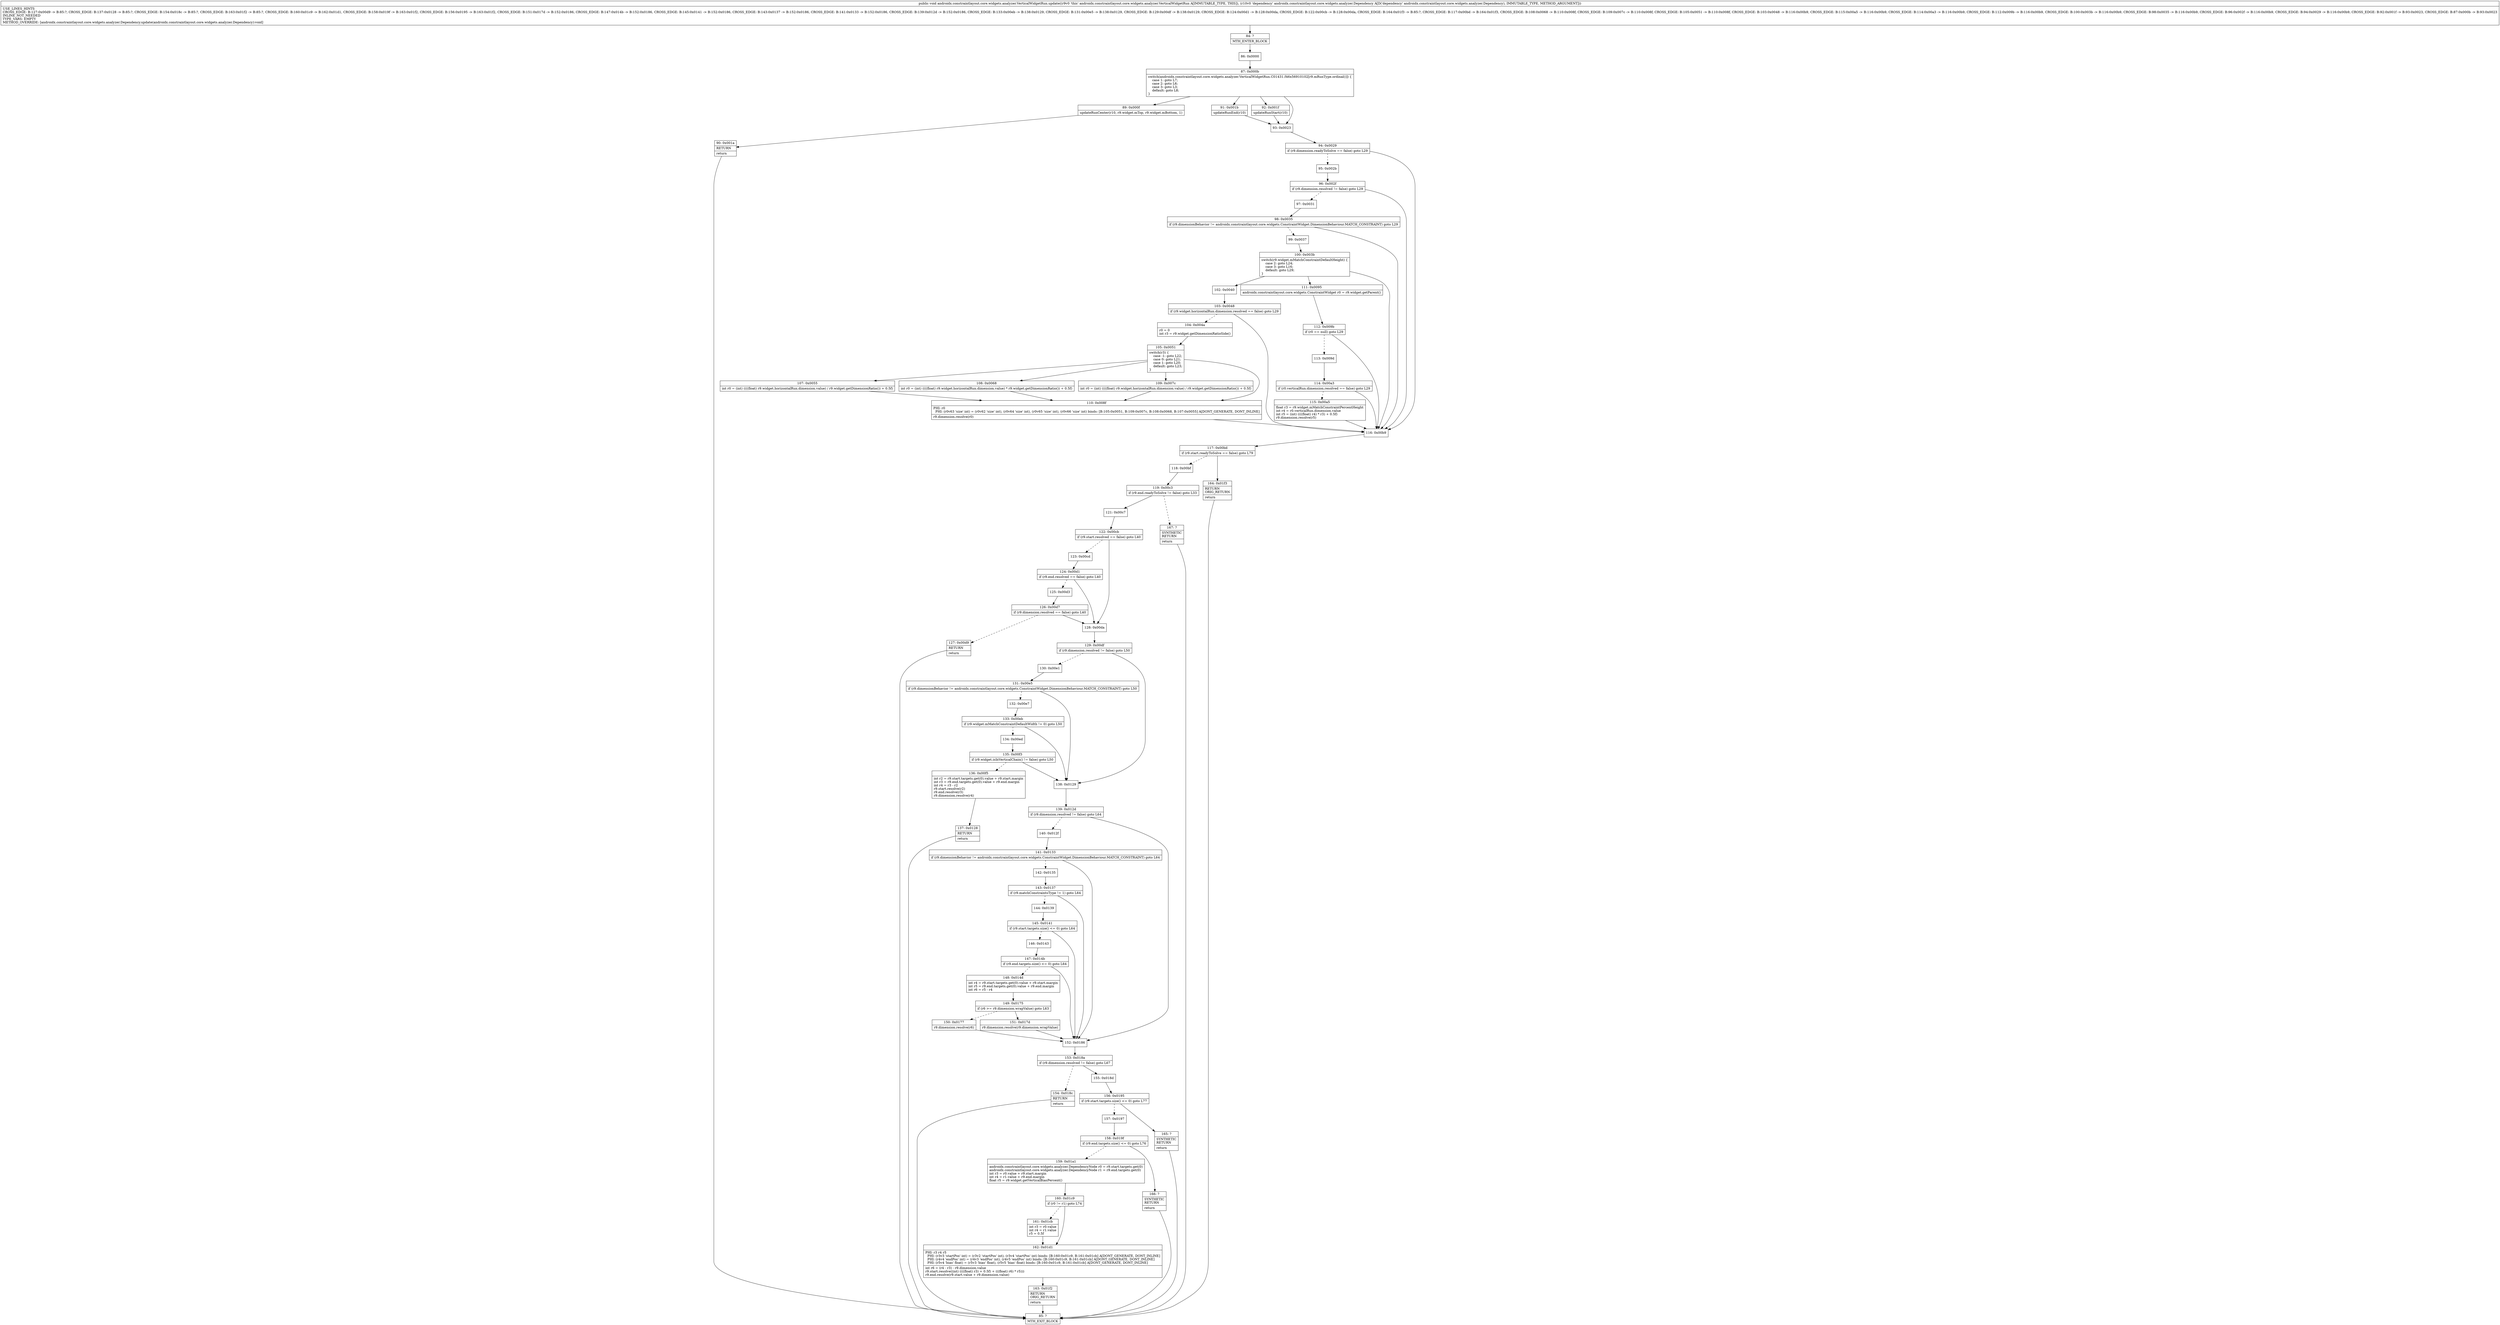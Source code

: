 digraph "CFG forandroidx.constraintlayout.core.widgets.analyzer.VerticalWidgetRun.update(Landroidx\/constraintlayout\/core\/widgets\/analyzer\/Dependency;)V" {
Node_84 [shape=record,label="{84\:\ ?|MTH_ENTER_BLOCK\l}"];
Node_86 [shape=record,label="{86\:\ 0x0000}"];
Node_87 [shape=record,label="{87\:\ 0x000b|switch(androidx.constraintlayout.core.widgets.analyzer.VerticalWidgetRun.C01431.f46x56910102[r9.mRunType.ordinal()]) \{\l    case 1: goto L7;\l    case 2: goto L6;\l    case 3: goto L3;\l    default: goto L8;\l\}\l}"];
Node_89 [shape=record,label="{89\:\ 0x000f|updateRunCenter(r10, r9.widget.mTop, r9.widget.mBottom, 1)\l}"];
Node_90 [shape=record,label="{90\:\ 0x001a|RETURN\l|return\l}"];
Node_85 [shape=record,label="{85\:\ ?|MTH_EXIT_BLOCK\l}"];
Node_91 [shape=record,label="{91\:\ 0x001b|updateRunEnd(r10)\l}"];
Node_92 [shape=record,label="{92\:\ 0x001f|updateRunStart(r10)\l}"];
Node_93 [shape=record,label="{93\:\ 0x0023}"];
Node_94 [shape=record,label="{94\:\ 0x0029|if (r9.dimension.readyToSolve == false) goto L29\l}"];
Node_95 [shape=record,label="{95\:\ 0x002b}"];
Node_96 [shape=record,label="{96\:\ 0x002f|if (r9.dimension.resolved != false) goto L29\l}"];
Node_97 [shape=record,label="{97\:\ 0x0031}"];
Node_98 [shape=record,label="{98\:\ 0x0035|if (r9.dimensionBehavior != androidx.constraintlayout.core.widgets.ConstraintWidget.DimensionBehaviour.MATCH_CONSTRAINT) goto L29\l}"];
Node_99 [shape=record,label="{99\:\ 0x0037}"];
Node_100 [shape=record,label="{100\:\ 0x003b|switch(r9.widget.mMatchConstraintDefaultHeight) \{\l    case 2: goto L24;\l    case 3: goto L16;\l    default: goto L29;\l\}\l}"];
Node_102 [shape=record,label="{102\:\ 0x0040}"];
Node_103 [shape=record,label="{103\:\ 0x0048|if (r9.widget.horizontalRun.dimension.resolved == false) goto L29\l}"];
Node_104 [shape=record,label="{104\:\ 0x004a|r0 = 0\lint r3 = r9.widget.getDimensionRatioSide()\l}"];
Node_105 [shape=record,label="{105\:\ 0x0051|switch(r3) \{\l    case \-1: goto L22;\l    case 0: goto L21;\l    case 1: goto L20;\l    default: goto L23;\l\}\l}"];
Node_107 [shape=record,label="{107\:\ 0x0055|int r0 = (int) ((((float) r9.widget.horizontalRun.dimension.value) \/ r9.widget.getDimensionRatio()) + 0.5f)\l}"];
Node_108 [shape=record,label="{108\:\ 0x0068|int r0 = (int) ((((float) r9.widget.horizontalRun.dimension.value) * r9.widget.getDimensionRatio()) + 0.5f)\l}"];
Node_109 [shape=record,label="{109\:\ 0x007c|int r0 = (int) ((((float) r9.widget.horizontalRun.dimension.value) \/ r9.widget.getDimensionRatio()) + 0.5f)\l}"];
Node_110 [shape=record,label="{110\:\ 0x008f|PHI: r0 \l  PHI: (r0v63 'size' int) = (r0v62 'size' int), (r0v64 'size' int), (r0v65 'size' int), (r0v66 'size' int) binds: [B:105:0x0051, B:109:0x007c, B:108:0x0068, B:107:0x0055] A[DONT_GENERATE, DONT_INLINE]\l|r9.dimension.resolve(r0)\l}"];
Node_111 [shape=record,label="{111\:\ 0x0095|androidx.constraintlayout.core.widgets.ConstraintWidget r0 = r9.widget.getParent()\l}"];
Node_112 [shape=record,label="{112\:\ 0x009b|if (r0 == null) goto L29\l}"];
Node_113 [shape=record,label="{113\:\ 0x009d}"];
Node_114 [shape=record,label="{114\:\ 0x00a3|if (r0.verticalRun.dimension.resolved == false) goto L29\l}"];
Node_115 [shape=record,label="{115\:\ 0x00a5|float r3 = r9.widget.mMatchConstraintPercentHeight\lint r4 = r0.verticalRun.dimension.value\lint r5 = (int) ((((float) r4) * r3) + 0.5f)\lr9.dimension.resolve(r5)\l}"];
Node_116 [shape=record,label="{116\:\ 0x00b9}"];
Node_117 [shape=record,label="{117\:\ 0x00bd|if (r9.start.readyToSolve == false) goto L79\l}"];
Node_118 [shape=record,label="{118\:\ 0x00bf}"];
Node_119 [shape=record,label="{119\:\ 0x00c3|if (r9.end.readyToSolve != false) goto L33\l}"];
Node_121 [shape=record,label="{121\:\ 0x00c7}"];
Node_122 [shape=record,label="{122\:\ 0x00cb|if (r9.start.resolved == false) goto L40\l}"];
Node_123 [shape=record,label="{123\:\ 0x00cd}"];
Node_124 [shape=record,label="{124\:\ 0x00d1|if (r9.end.resolved == false) goto L40\l}"];
Node_125 [shape=record,label="{125\:\ 0x00d3}"];
Node_126 [shape=record,label="{126\:\ 0x00d7|if (r9.dimension.resolved == false) goto L40\l}"];
Node_127 [shape=record,label="{127\:\ 0x00d9|RETURN\l|return\l}"];
Node_128 [shape=record,label="{128\:\ 0x00da}"];
Node_129 [shape=record,label="{129\:\ 0x00df|if (r9.dimension.resolved != false) goto L50\l}"];
Node_130 [shape=record,label="{130\:\ 0x00e1}"];
Node_131 [shape=record,label="{131\:\ 0x00e5|if (r9.dimensionBehavior != androidx.constraintlayout.core.widgets.ConstraintWidget.DimensionBehaviour.MATCH_CONSTRAINT) goto L50\l}"];
Node_132 [shape=record,label="{132\:\ 0x00e7}"];
Node_133 [shape=record,label="{133\:\ 0x00eb|if (r9.widget.mMatchConstraintDefaultWidth != 0) goto L50\l}"];
Node_134 [shape=record,label="{134\:\ 0x00ed}"];
Node_135 [shape=record,label="{135\:\ 0x00f3|if (r9.widget.isInVerticalChain() != false) goto L50\l}"];
Node_136 [shape=record,label="{136\:\ 0x00f5|int r2 = r9.start.targets.get(0).value + r9.start.margin\lint r3 = r9.end.targets.get(0).value + r9.end.margin\lint r4 = r3 \- r2\lr9.start.resolve(r2)\lr9.end.resolve(r3)\lr9.dimension.resolve(r4)\l}"];
Node_137 [shape=record,label="{137\:\ 0x0128|RETURN\l|return\l}"];
Node_138 [shape=record,label="{138\:\ 0x0129}"];
Node_139 [shape=record,label="{139\:\ 0x012d|if (r9.dimension.resolved != false) goto L64\l}"];
Node_140 [shape=record,label="{140\:\ 0x012f}"];
Node_141 [shape=record,label="{141\:\ 0x0133|if (r9.dimensionBehavior != androidx.constraintlayout.core.widgets.ConstraintWidget.DimensionBehaviour.MATCH_CONSTRAINT) goto L64\l}"];
Node_142 [shape=record,label="{142\:\ 0x0135}"];
Node_143 [shape=record,label="{143\:\ 0x0137|if (r9.matchConstraintsType != 1) goto L64\l}"];
Node_144 [shape=record,label="{144\:\ 0x0139}"];
Node_145 [shape=record,label="{145\:\ 0x0141|if (r9.start.targets.size() \<= 0) goto L64\l}"];
Node_146 [shape=record,label="{146\:\ 0x0143}"];
Node_147 [shape=record,label="{147\:\ 0x014b|if (r9.end.targets.size() \<= 0) goto L64\l}"];
Node_148 [shape=record,label="{148\:\ 0x014d|int r4 = r9.start.targets.get(0).value + r9.start.margin\lint r5 = r9.end.targets.get(0).value + r9.end.margin\lint r6 = r5 \- r4\l}"];
Node_149 [shape=record,label="{149\:\ 0x0175|if (r6 \>= r9.dimension.wrapValue) goto L63\l}"];
Node_150 [shape=record,label="{150\:\ 0x0177|r9.dimension.resolve(r6)\l}"];
Node_151 [shape=record,label="{151\:\ 0x017d|r9.dimension.resolve(r9.dimension.wrapValue)\l}"];
Node_152 [shape=record,label="{152\:\ 0x0186}"];
Node_153 [shape=record,label="{153\:\ 0x018a|if (r9.dimension.resolved != false) goto L67\l}"];
Node_154 [shape=record,label="{154\:\ 0x018c|RETURN\l|return\l}"];
Node_155 [shape=record,label="{155\:\ 0x018d}"];
Node_156 [shape=record,label="{156\:\ 0x0195|if (r9.start.targets.size() \<= 0) goto L77\l}"];
Node_157 [shape=record,label="{157\:\ 0x0197}"];
Node_158 [shape=record,label="{158\:\ 0x019f|if (r9.end.targets.size() \<= 0) goto L76\l}"];
Node_159 [shape=record,label="{159\:\ 0x01a1|androidx.constraintlayout.core.widgets.analyzer.DependencyNode r0 = r9.start.targets.get(0)\landroidx.constraintlayout.core.widgets.analyzer.DependencyNode r1 = r9.end.targets.get(0)\lint r3 = r0.value + r9.start.margin\lint r4 = r1.value + r9.end.margin\lfloat r5 = r9.widget.getVerticalBiasPercent()\l}"];
Node_160 [shape=record,label="{160\:\ 0x01c9|if (r0 != r1) goto L74\l}"];
Node_161 [shape=record,label="{161\:\ 0x01cb|int r3 = r0.value\lint r4 = r1.value\lr5 = 0.5f\l}"];
Node_162 [shape=record,label="{162\:\ 0x01d1|PHI: r3 r4 r5 \l  PHI: (r3v3 'startPos' int) = (r3v2 'startPos' int), (r3v4 'startPos' int) binds: [B:160:0x01c9, B:161:0x01cb] A[DONT_GENERATE, DONT_INLINE]\l  PHI: (r4v4 'endPos' int) = (r4v3 'endPos' int), (r4v5 'endPos' int) binds: [B:160:0x01c9, B:161:0x01cb] A[DONT_GENERATE, DONT_INLINE]\l  PHI: (r5v4 'bias' float) = (r5v3 'bias' float), (r5v5 'bias' float) binds: [B:160:0x01c9, B:161:0x01cb] A[DONT_GENERATE, DONT_INLINE]\l|int r6 = (r4 \- r3) \- r9.dimension.value\lr9.start.resolve((int) ((((float) r3) + 0.5f) + (((float) r6) * r5)))\lr9.end.resolve(r9.start.value + r9.dimension.value)\l}"];
Node_163 [shape=record,label="{163\:\ 0x01f2|RETURN\lORIG_RETURN\l|return\l}"];
Node_166 [shape=record,label="{166\:\ ?|SYNTHETIC\lRETURN\l|return\l}"];
Node_165 [shape=record,label="{165\:\ ?|SYNTHETIC\lRETURN\l|return\l}"];
Node_167 [shape=record,label="{167\:\ ?|SYNTHETIC\lRETURN\l|return\l}"];
Node_164 [shape=record,label="{164\:\ 0x01f3|RETURN\lORIG_RETURN\l|return\l}"];
MethodNode[shape=record,label="{public void androidx.constraintlayout.core.widgets.analyzer.VerticalWidgetRun.update((r9v0 'this' androidx.constraintlayout.core.widgets.analyzer.VerticalWidgetRun A[IMMUTABLE_TYPE, THIS]), (r10v0 'dependency' androidx.constraintlayout.core.widgets.analyzer.Dependency A[D('dependency' androidx.constraintlayout.core.widgets.analyzer.Dependency), IMMUTABLE_TYPE, METHOD_ARGUMENT]))  | USE_LINES_HINTS\lCROSS_EDGE: B:127:0x00d9 \-\> B:85:?, CROSS_EDGE: B:137:0x0128 \-\> B:85:?, CROSS_EDGE: B:154:0x018c \-\> B:85:?, CROSS_EDGE: B:163:0x01f2 \-\> B:85:?, CROSS_EDGE: B:160:0x01c9 \-\> B:162:0x01d1, CROSS_EDGE: B:158:0x019f \-\> B:163:0x01f2, CROSS_EDGE: B:156:0x0195 \-\> B:163:0x01f2, CROSS_EDGE: B:151:0x017d \-\> B:152:0x0186, CROSS_EDGE: B:147:0x014b \-\> B:152:0x0186, CROSS_EDGE: B:145:0x0141 \-\> B:152:0x0186, CROSS_EDGE: B:143:0x0137 \-\> B:152:0x0186, CROSS_EDGE: B:141:0x0133 \-\> B:152:0x0186, CROSS_EDGE: B:139:0x012d \-\> B:152:0x0186, CROSS_EDGE: B:133:0x00eb \-\> B:138:0x0129, CROSS_EDGE: B:131:0x00e5 \-\> B:138:0x0129, CROSS_EDGE: B:129:0x00df \-\> B:138:0x0129, CROSS_EDGE: B:124:0x00d1 \-\> B:128:0x00da, CROSS_EDGE: B:122:0x00cb \-\> B:128:0x00da, CROSS_EDGE: B:164:0x01f3 \-\> B:85:?, CROSS_EDGE: B:117:0x00bd \-\> B:164:0x01f3, CROSS_EDGE: B:108:0x0068 \-\> B:110:0x008f, CROSS_EDGE: B:109:0x007c \-\> B:110:0x008f, CROSS_EDGE: B:105:0x0051 \-\> B:110:0x008f, CROSS_EDGE: B:103:0x0048 \-\> B:116:0x00b9, CROSS_EDGE: B:115:0x00a5 \-\> B:116:0x00b9, CROSS_EDGE: B:114:0x00a3 \-\> B:116:0x00b9, CROSS_EDGE: B:112:0x009b \-\> B:116:0x00b9, CROSS_EDGE: B:100:0x003b \-\> B:116:0x00b9, CROSS_EDGE: B:98:0x0035 \-\> B:116:0x00b9, CROSS_EDGE: B:96:0x002f \-\> B:116:0x00b9, CROSS_EDGE: B:94:0x0029 \-\> B:116:0x00b9, CROSS_EDGE: B:92:0x001f \-\> B:93:0x0023, CROSS_EDGE: B:87:0x000b \-\> B:93:0x0023\lINLINE_NOT_NEEDED\lTYPE_VARS: EMPTY\lMETHOD_OVERRIDE: [androidx.constraintlayout.core.widgets.analyzer.Dependency.update(androidx.constraintlayout.core.widgets.analyzer.Dependency):void]\l}"];
MethodNode -> Node_84;Node_84 -> Node_86;
Node_86 -> Node_87;
Node_87 -> Node_89;
Node_87 -> Node_91;
Node_87 -> Node_92;
Node_87 -> Node_93;
Node_89 -> Node_90;
Node_90 -> Node_85;
Node_91 -> Node_93;
Node_92 -> Node_93;
Node_93 -> Node_94;
Node_94 -> Node_95[style=dashed];
Node_94 -> Node_116;
Node_95 -> Node_96;
Node_96 -> Node_97[style=dashed];
Node_96 -> Node_116;
Node_97 -> Node_98;
Node_98 -> Node_99[style=dashed];
Node_98 -> Node_116;
Node_99 -> Node_100;
Node_100 -> Node_102;
Node_100 -> Node_111;
Node_100 -> Node_116;
Node_102 -> Node_103;
Node_103 -> Node_104[style=dashed];
Node_103 -> Node_116;
Node_104 -> Node_105;
Node_105 -> Node_107;
Node_105 -> Node_108;
Node_105 -> Node_109;
Node_105 -> Node_110;
Node_107 -> Node_110;
Node_108 -> Node_110;
Node_109 -> Node_110;
Node_110 -> Node_116;
Node_111 -> Node_112;
Node_112 -> Node_113[style=dashed];
Node_112 -> Node_116;
Node_113 -> Node_114;
Node_114 -> Node_115[style=dashed];
Node_114 -> Node_116;
Node_115 -> Node_116;
Node_116 -> Node_117;
Node_117 -> Node_118[style=dashed];
Node_117 -> Node_164;
Node_118 -> Node_119;
Node_119 -> Node_121;
Node_119 -> Node_167[style=dashed];
Node_121 -> Node_122;
Node_122 -> Node_123[style=dashed];
Node_122 -> Node_128;
Node_123 -> Node_124;
Node_124 -> Node_125[style=dashed];
Node_124 -> Node_128;
Node_125 -> Node_126;
Node_126 -> Node_127[style=dashed];
Node_126 -> Node_128;
Node_127 -> Node_85;
Node_128 -> Node_129;
Node_129 -> Node_130[style=dashed];
Node_129 -> Node_138;
Node_130 -> Node_131;
Node_131 -> Node_132[style=dashed];
Node_131 -> Node_138;
Node_132 -> Node_133;
Node_133 -> Node_134[style=dashed];
Node_133 -> Node_138;
Node_134 -> Node_135;
Node_135 -> Node_136[style=dashed];
Node_135 -> Node_138;
Node_136 -> Node_137;
Node_137 -> Node_85;
Node_138 -> Node_139;
Node_139 -> Node_140[style=dashed];
Node_139 -> Node_152;
Node_140 -> Node_141;
Node_141 -> Node_142[style=dashed];
Node_141 -> Node_152;
Node_142 -> Node_143;
Node_143 -> Node_144[style=dashed];
Node_143 -> Node_152;
Node_144 -> Node_145;
Node_145 -> Node_146[style=dashed];
Node_145 -> Node_152;
Node_146 -> Node_147;
Node_147 -> Node_148[style=dashed];
Node_147 -> Node_152;
Node_148 -> Node_149;
Node_149 -> Node_150[style=dashed];
Node_149 -> Node_151;
Node_150 -> Node_152;
Node_151 -> Node_152;
Node_152 -> Node_153;
Node_153 -> Node_154[style=dashed];
Node_153 -> Node_155;
Node_154 -> Node_85;
Node_155 -> Node_156;
Node_156 -> Node_157[style=dashed];
Node_156 -> Node_165;
Node_157 -> Node_158;
Node_158 -> Node_159[style=dashed];
Node_158 -> Node_166;
Node_159 -> Node_160;
Node_160 -> Node_161[style=dashed];
Node_160 -> Node_162;
Node_161 -> Node_162;
Node_162 -> Node_163;
Node_163 -> Node_85;
Node_166 -> Node_85;
Node_165 -> Node_85;
Node_167 -> Node_85;
Node_164 -> Node_85;
}


